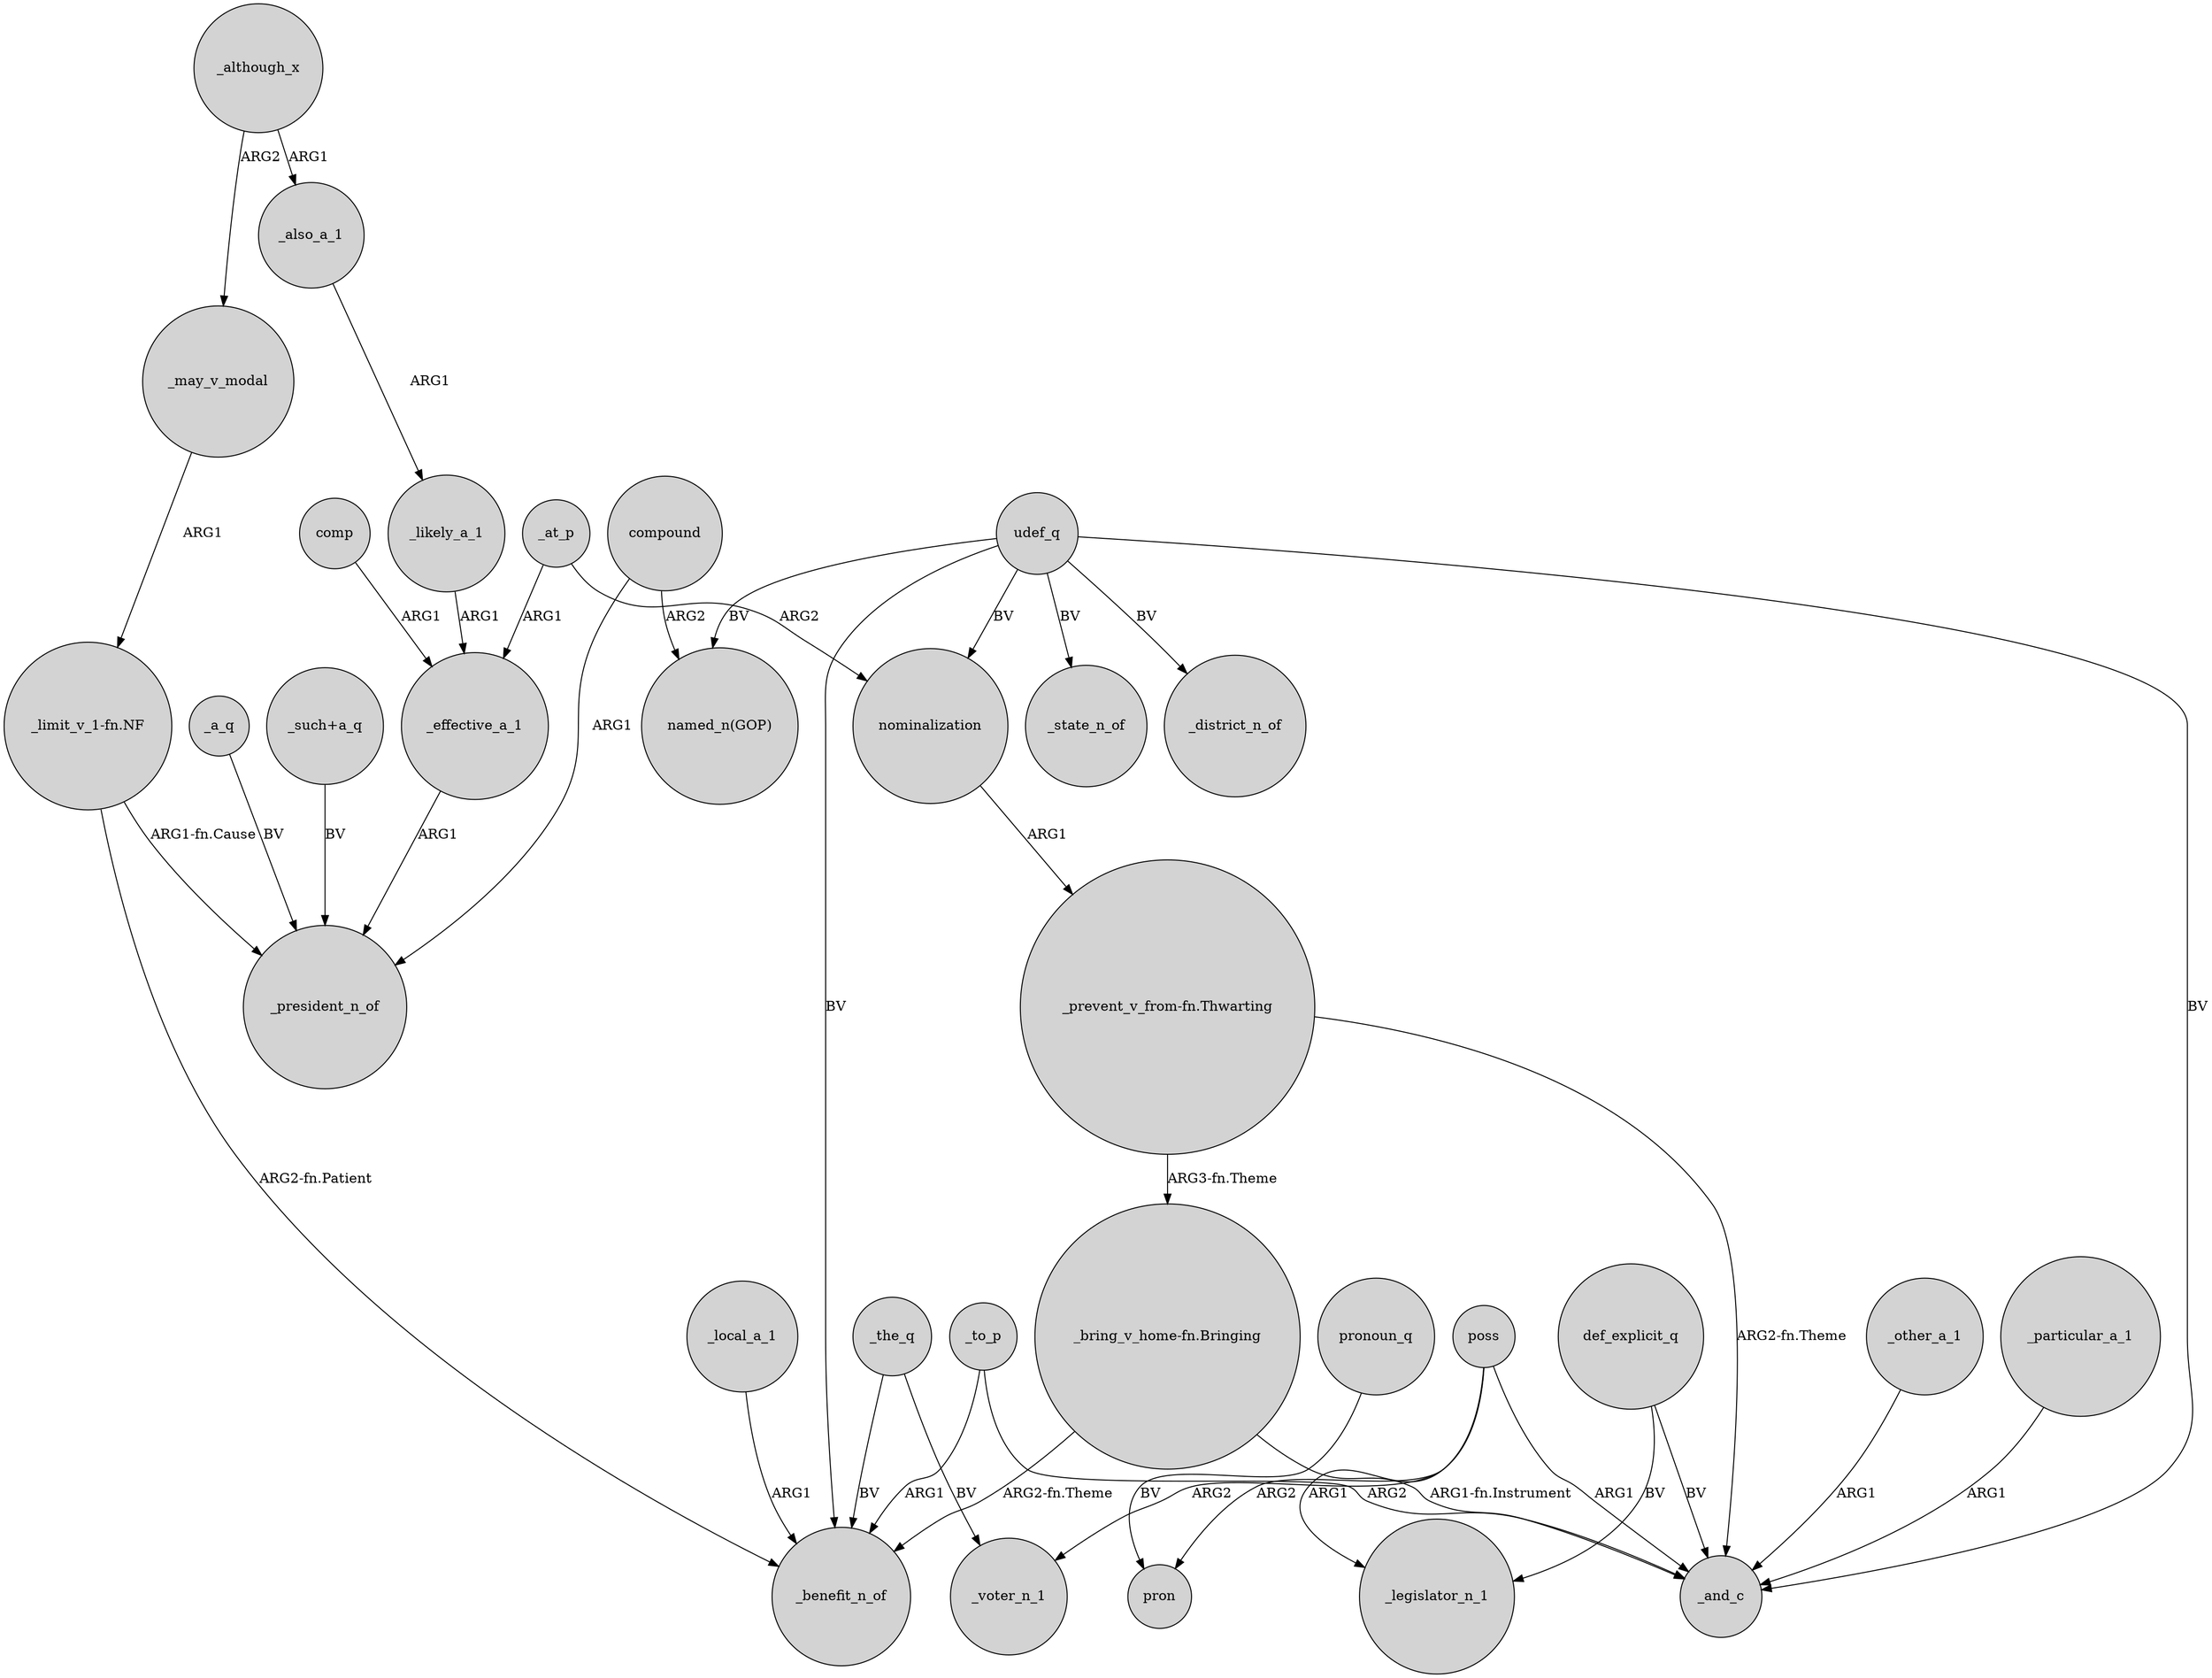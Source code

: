 digraph {
	node [shape=circle style=filled]
	_the_q -> _benefit_n_of [label=BV]
	"_limit_v_1-fn.NF" -> _benefit_n_of [label="ARG2-fn.Patient"]
	poss -> pron [label=ARG2]
	poss -> _and_c [label=ARG1]
	def_explicit_q -> _legislator_n_1 [label=BV]
	def_explicit_q -> _and_c [label=BV]
	poss -> _legislator_n_1 [label=ARG1]
	nominalization -> "_prevent_v_from-fn.Thwarting" [label=ARG1]
	udef_q -> _state_n_of [label=BV]
	"_prevent_v_from-fn.Thwarting" -> _and_c [label="ARG2-fn.Theme"]
	_local_a_1 -> _benefit_n_of [label=ARG1]
	_also_a_1 -> _likely_a_1 [label=ARG1]
	_to_p -> _benefit_n_of [label=ARG1]
	_the_q -> _voter_n_1 [label=BV]
	poss -> _voter_n_1 [label=ARG2]
	_to_p -> _and_c [label=ARG2]
	_although_x -> _also_a_1 [label=ARG1]
	"_bring_v_home-fn.Bringing" -> _and_c [label="ARG1-fn.Instrument"]
	"_such+a_q" -> _president_n_of [label=BV]
	udef_q -> "named_n(GOP)" [label=BV]
	"_bring_v_home-fn.Bringing" -> _benefit_n_of [label="ARG2-fn.Theme"]
	pronoun_q -> pron [label=BV]
	_other_a_1 -> _and_c [label=ARG1]
	_at_p -> _effective_a_1 [label=ARG1]
	compound -> _president_n_of [label=ARG1]
	_effective_a_1 -> _president_n_of [label=ARG1]
	compound -> "named_n(GOP)" [label=ARG2]
	udef_q -> nominalization [label=BV]
	_a_q -> _president_n_of [label=BV]
	_at_p -> nominalization [label=ARG2]
	comp -> _effective_a_1 [label=ARG1]
	_likely_a_1 -> _effective_a_1 [label=ARG1]
	udef_q -> _district_n_of [label=BV]
	_although_x -> _may_v_modal [label=ARG2]
	"_limit_v_1-fn.NF" -> _president_n_of [label="ARG1-fn.Cause"]
	udef_q -> _and_c [label=BV]
	"_prevent_v_from-fn.Thwarting" -> "_bring_v_home-fn.Bringing" [label="ARG3-fn.Theme"]
	udef_q -> _benefit_n_of [label=BV]
	_particular_a_1 -> _and_c [label=ARG1]
	_may_v_modal -> "_limit_v_1-fn.NF" [label=ARG1]
}

